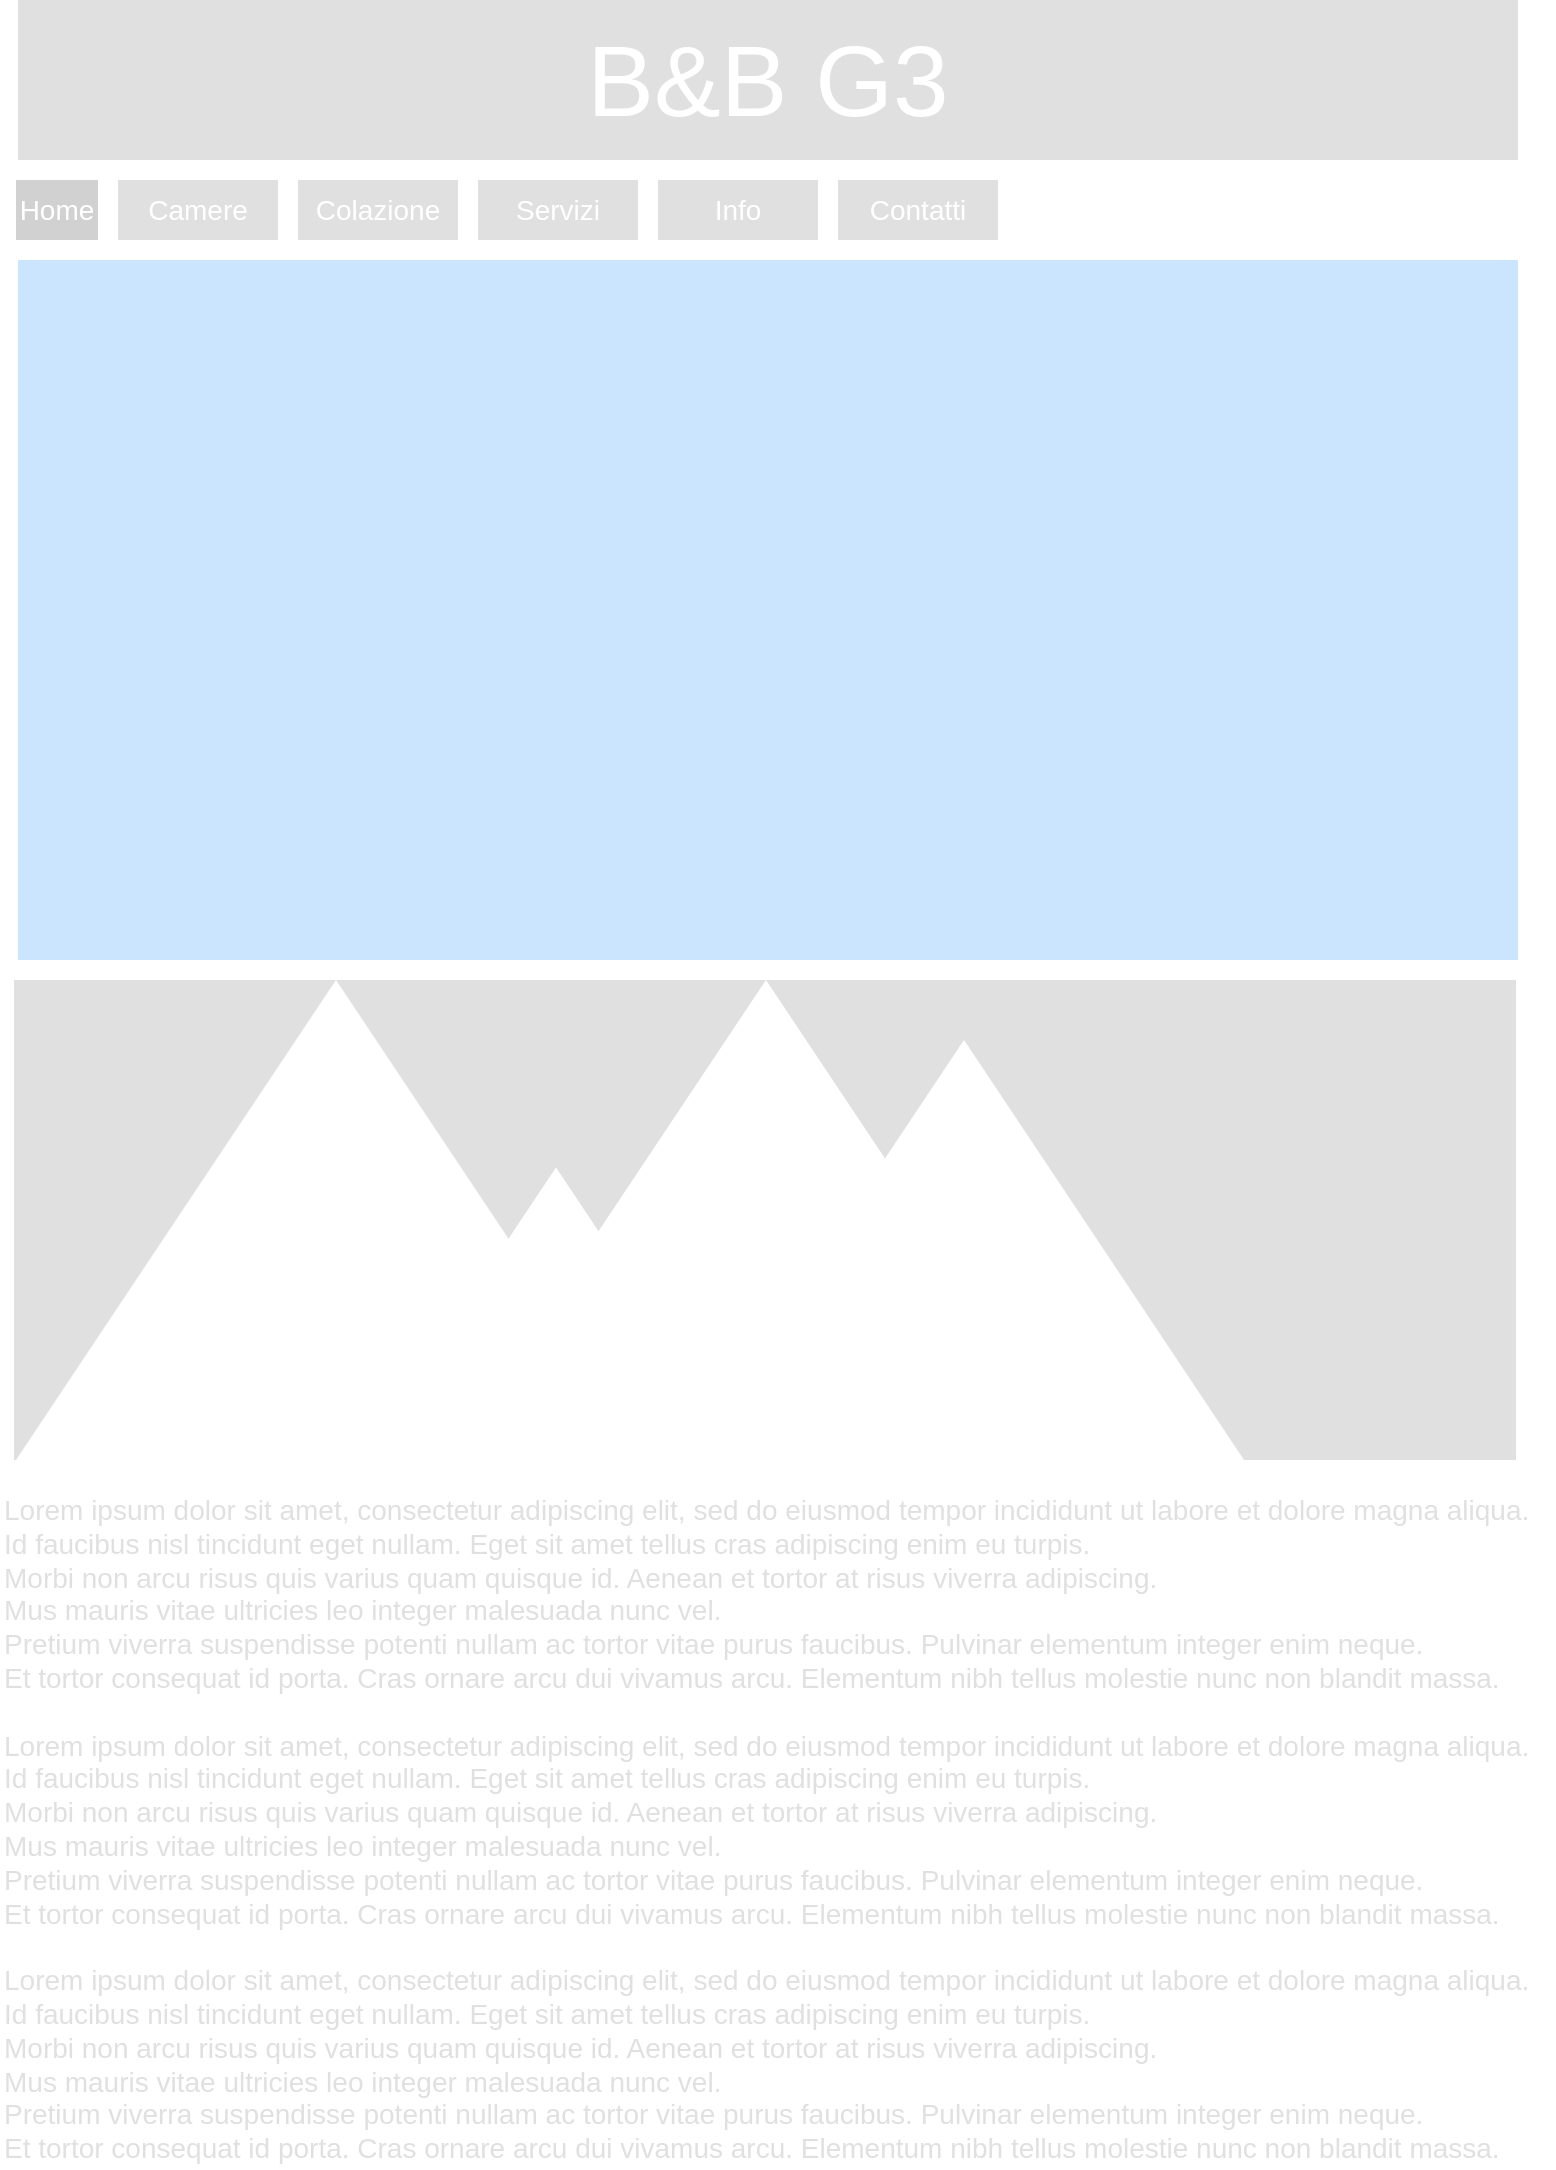 <mxfile version="17.4.6" type="github">
  <diagram id="tGGqGhT_Sd-joOJbHCEm" name="Page-1">
    <mxGraphModel dx="1038" dy="553" grid="0" gridSize="10" guides="1" tooltips="1" connect="1" arrows="1" fold="1" page="1" pageScale="1" pageWidth="827" pageHeight="1169" math="0" shadow="0">
      <root>
        <mxCell id="0" />
        <mxCell id="1" parent="0" />
        <mxCell id="yTCI9lnX1p78hpDMVuBI-8" value="" style="rounded=0;whiteSpace=wrap;html=1;fontSize=14;fillColor=#cce5ff;strokeColor=none;" vertex="1" parent="1">
          <mxGeometry x="40" y="170" width="750" height="350" as="geometry" />
        </mxCell>
        <mxCell id="yTCI9lnX1p78hpDMVuBI-1" value="&lt;font style=&quot;font-size: 50px&quot; color=&quot;#ffffff&quot;&gt;B&amp;amp;B G3&lt;/font&gt;" style="rounded=0;whiteSpace=wrap;html=1;fillColor=#E0E0E0;strokeColor=none;fontColor=#333333;" vertex="1" parent="1">
          <mxGeometry x="40" y="40" width="750" height="80" as="geometry" />
        </mxCell>
        <mxCell id="yTCI9lnX1p78hpDMVuBI-2" value="&lt;font style=&quot;font-size: 14px&quot; color=&quot;#ffffff&quot;&gt;Home&lt;/font&gt;" style="rounded=0;whiteSpace=wrap;html=1;fillColor=#D1D1D1;strokeColor=none;" vertex="1" parent="1">
          <mxGeometry x="39" y="130" width="41" height="30" as="geometry" />
        </mxCell>
        <mxCell id="yTCI9lnX1p78hpDMVuBI-3" value="&lt;font style=&quot;font-size: 14px&quot; color=&quot;#ffffff&quot;&gt;Camere&lt;/font&gt;" style="rounded=0;whiteSpace=wrap;html=1;fillColor=#E0E0E0;strokeColor=none;" vertex="1" parent="1">
          <mxGeometry x="90" y="130" width="80" height="30" as="geometry" />
        </mxCell>
        <mxCell id="yTCI9lnX1p78hpDMVuBI-4" value="&lt;font style=&quot;font-size: 14px&quot; color=&quot;#ffffff&quot;&gt;Colazione&lt;/font&gt;" style="rounded=0;whiteSpace=wrap;html=1;fillColor=#E0E0E0;strokeColor=none;" vertex="1" parent="1">
          <mxGeometry x="180" y="130" width="80" height="30" as="geometry" />
        </mxCell>
        <mxCell id="yTCI9lnX1p78hpDMVuBI-5" value="&lt;font style=&quot;font-size: 14px&quot; color=&quot;#ffffff&quot;&gt;Servizi&lt;/font&gt;" style="rounded=0;whiteSpace=wrap;html=1;fillColor=#E0E0E0;strokeColor=none;" vertex="1" parent="1">
          <mxGeometry x="270" y="130" width="80" height="30" as="geometry" />
        </mxCell>
        <mxCell id="yTCI9lnX1p78hpDMVuBI-6" value="&lt;font style=&quot;font-size: 14px&quot; color=&quot;#ffffff&quot;&gt;Info&lt;/font&gt;" style="rounded=0;whiteSpace=wrap;html=1;fillColor=#E0E0E0;strokeColor=none;" vertex="1" parent="1">
          <mxGeometry x="360" y="130" width="80" height="30" as="geometry" />
        </mxCell>
        <mxCell id="yTCI9lnX1p78hpDMVuBI-7" value="&lt;font style=&quot;font-size: 14px&quot; color=&quot;#ffffff&quot;&gt;Contatti&lt;/font&gt;" style="rounded=0;whiteSpace=wrap;html=1;fillColor=#E0E0E0;strokeColor=none;" vertex="1" parent="1">
          <mxGeometry x="450" y="130" width="80" height="30" as="geometry" />
        </mxCell>
        <mxCell id="yTCI9lnX1p78hpDMVuBI-17" value="&lt;div style=&quot;font-size: 14px&quot;&gt;&lt;font color=&quot;#e0e0e0&quot; style=&quot;font-size: 14px&quot;&gt;Lorem ipsum dolor sit amet, consectetur adipiscing elit, sed do eiusmod tempor incididunt ut labore et dolore magna aliqua.&amp;nbsp;&lt;br style=&quot;font-size: 14px&quot;&gt;&lt;/font&gt;&lt;/div&gt;&lt;div style=&quot;font-size: 14px&quot;&gt;&lt;font color=&quot;#e0e0e0&quot; style=&quot;font-size: 14px&quot;&gt;Id faucibus nisl tincidunt eget nullam. Eget sit amet tellus cras adipiscing enim eu turpis.&amp;nbsp;&lt;/font&gt;&lt;/div&gt;&lt;div style=&quot;font-size: 14px&quot;&gt;&lt;font color=&quot;#e0e0e0&quot; style=&quot;font-size: 14px&quot;&gt;Morbi non arcu risus quis varius quam quisque id. Aenean et tortor at risus viverra adipiscing.&amp;nbsp;&lt;/font&gt;&lt;/div&gt;&lt;div style=&quot;font-size: 14px&quot;&gt;&lt;font color=&quot;#e0e0e0&quot; style=&quot;font-size: 14px&quot;&gt;Mus mauris vitae ultricies leo integer malesuada nunc vel.&amp;nbsp;&lt;/font&gt;&lt;/div&gt;&lt;div style=&quot;font-size: 14px&quot;&gt;&lt;font color=&quot;#e0e0e0&quot; style=&quot;font-size: 14px&quot;&gt;Pretium viverra suspendisse potenti nullam ac tortor vitae purus faucibus. Pulvinar elementum integer enim neque.&amp;nbsp;&lt;/font&gt;&lt;/div&gt;&lt;div style=&quot;font-size: 14px&quot;&gt;&lt;font color=&quot;#e0e0e0&quot; style=&quot;font-size: 14px&quot;&gt;Et tortor consequat id porta. Cras ornare arcu dui vivamus arcu. Elementum nibh tellus molestie nunc non blandit massa.&lt;br style=&quot;font-size: 14px&quot;&gt;&lt;/font&gt;&lt;/div&gt;&lt;div style=&quot;font-size: 14px&quot;&gt;&lt;font color=&quot;#e0e0e0&quot; style=&quot;font-size: 14px&quot;&gt;&lt;br style=&quot;font-size: 14px&quot;&gt;&lt;/font&gt;&lt;/div&gt;&lt;div style=&quot;font-size: 14px&quot;&gt;&lt;div style=&quot;font-size: 14px&quot;&gt;&lt;font color=&quot;#e0e0e0&quot; style=&quot;font-size: 14px&quot;&gt;Lorem ipsum dolor sit amet, consectetur adipiscing elit, sed do eiusmod tempor incididunt ut labore et dolore magna aliqua.&amp;nbsp;&lt;/font&gt;&lt;/div&gt;&lt;div style=&quot;font-size: 14px&quot;&gt;&lt;font color=&quot;#e0e0e0&quot; style=&quot;font-size: 14px&quot;&gt;Id faucibus nisl tincidunt eget nullam. Eget sit amet tellus cras adipiscing enim eu turpis.&amp;nbsp;&lt;/font&gt;&lt;/div&gt;&lt;div style=&quot;font-size: 14px&quot;&gt;&lt;font color=&quot;#e0e0e0&quot; style=&quot;font-size: 14px&quot;&gt;Morbi non arcu risus quis varius quam quisque id. Aenean et tortor at risus viverra adipiscing.&amp;nbsp;&lt;/font&gt;&lt;/div&gt;&lt;div style=&quot;font-size: 14px&quot;&gt;&lt;font color=&quot;#e0e0e0&quot; style=&quot;font-size: 14px&quot;&gt;Mus mauris vitae ultricies leo integer malesuada nunc vel.&amp;nbsp;&lt;/font&gt;&lt;/div&gt;&lt;div style=&quot;font-size: 14px&quot;&gt;&lt;font color=&quot;#e0e0e0&quot; style=&quot;font-size: 14px&quot;&gt;Pretium viverra suspendisse potenti nullam ac tortor vitae purus faucibus. Pulvinar elementum integer enim neque.&amp;nbsp;&lt;/font&gt;&lt;/div&gt;&lt;div style=&quot;font-size: 14px&quot;&gt;&lt;font color=&quot;#e0e0e0&quot; style=&quot;font-size: 14px&quot;&gt;Et tortor consequat id porta. Cras ornare arcu dui vivamus arcu. Elementum nibh tellus molestie nunc non blandit massa.&lt;/font&gt;&lt;/div&gt;&lt;div style=&quot;font-size: 14px&quot;&gt;&lt;font color=&quot;#e0e0e0&quot; style=&quot;font-size: 14px&quot;&gt;&lt;br&gt;&lt;/font&gt;&lt;/div&gt;&lt;div style=&quot;font-size: 14px&quot;&gt;&lt;div&gt;&lt;font color=&quot;#e0e0e0&quot;&gt;Lorem ipsum dolor sit amet, consectetur adipiscing elit, sed do eiusmod tempor incididunt ut labore et dolore magna aliqua.&amp;nbsp;&lt;/font&gt;&lt;/div&gt;&lt;div&gt;&lt;font color=&quot;#e0e0e0&quot;&gt;Id faucibus nisl tincidunt eget nullam. Eget sit amet tellus cras adipiscing enim eu turpis.&amp;nbsp;&lt;/font&gt;&lt;/div&gt;&lt;div&gt;&lt;font color=&quot;#e0e0e0&quot;&gt;Morbi non arcu risus quis varius quam quisque id. Aenean et tortor at risus viverra adipiscing.&amp;nbsp;&lt;/font&gt;&lt;/div&gt;&lt;div&gt;&lt;font color=&quot;#e0e0e0&quot;&gt;Mus mauris vitae ultricies leo integer malesuada nunc vel.&amp;nbsp;&lt;/font&gt;&lt;/div&gt;&lt;div&gt;&lt;font color=&quot;#e0e0e0&quot;&gt;Pretium viverra suspendisse potenti nullam ac tortor vitae purus faucibus. Pulvinar elementum integer enim neque.&amp;nbsp;&lt;/font&gt;&lt;/div&gt;&lt;div&gt;&lt;font color=&quot;#e0e0e0&quot;&gt;Et tortor consequat id porta. Cras ornare arcu dui vivamus arcu. Elementum nibh tellus molestie nunc non blandit massa.&lt;/font&gt;&lt;/div&gt;&lt;/div&gt;&lt;/div&gt;" style="text;html=1;align=left;verticalAlign=top;resizable=0;points=[];autosize=1;strokeColor=none;fillColor=none;fontSize=14;fontColor=#FFFFFF;" vertex="1" parent="1">
          <mxGeometry x="31" y="780" width="777" height="344" as="geometry" />
        </mxCell>
        <mxCell id="yTCI9lnX1p78hpDMVuBI-18" value="" style="group" vertex="1" connectable="0" parent="1">
          <mxGeometry x="38" y="530" width="751" height="240" as="geometry" />
        </mxCell>
        <mxCell id="yTCI9lnX1p78hpDMVuBI-9" value="" style="rounded=0;whiteSpace=wrap;html=1;fontSize=14;fillColor=#E0E0E0;fontColor=#333333;strokeColor=none;" vertex="1" parent="yTCI9lnX1p78hpDMVuBI-18">
          <mxGeometry width="751" height="240" as="geometry" />
        </mxCell>
        <mxCell id="yTCI9lnX1p78hpDMVuBI-10" value="" style="triangle;whiteSpace=wrap;html=1;fontSize=14;fontColor=#FFFFFF;fillColor=#FFFFFF;rotation=-90;strokeColor=none;" vertex="1" parent="yTCI9lnX1p78hpDMVuBI-18">
          <mxGeometry x="41" y="-40" width="240" height="320" as="geometry" />
        </mxCell>
        <mxCell id="yTCI9lnX1p78hpDMVuBI-11" value="" style="triangle;whiteSpace=wrap;html=1;fontSize=14;fontColor=#FFFFFF;fillColor=#FFFFFF;rotation=-90;strokeColor=none;" vertex="1" parent="yTCI9lnX1p78hpDMVuBI-18">
          <mxGeometry x="199.75" y="70" width="142.5" height="190" as="geometry" />
        </mxCell>
        <mxCell id="yTCI9lnX1p78hpDMVuBI-12" value="" style="triangle;whiteSpace=wrap;html=1;fontSize=14;fontColor=#FFFFFF;fillColor=#FFFFFF;rotation=-90;strokeColor=none;" vertex="1" parent="yTCI9lnX1p78hpDMVuBI-18">
          <mxGeometry x="256" y="-40" width="240" height="320" as="geometry" />
        </mxCell>
        <mxCell id="yTCI9lnX1p78hpDMVuBI-13" value="" style="triangle;whiteSpace=wrap;html=1;fontSize=14;fontColor=#FFFFFF;fillColor=#FFFFFF;rotation=-90;strokeColor=none;" vertex="1" parent="yTCI9lnX1p78hpDMVuBI-18">
          <mxGeometry x="370" y="-5" width="210" height="280" as="geometry" />
        </mxCell>
      </root>
    </mxGraphModel>
  </diagram>
</mxfile>
